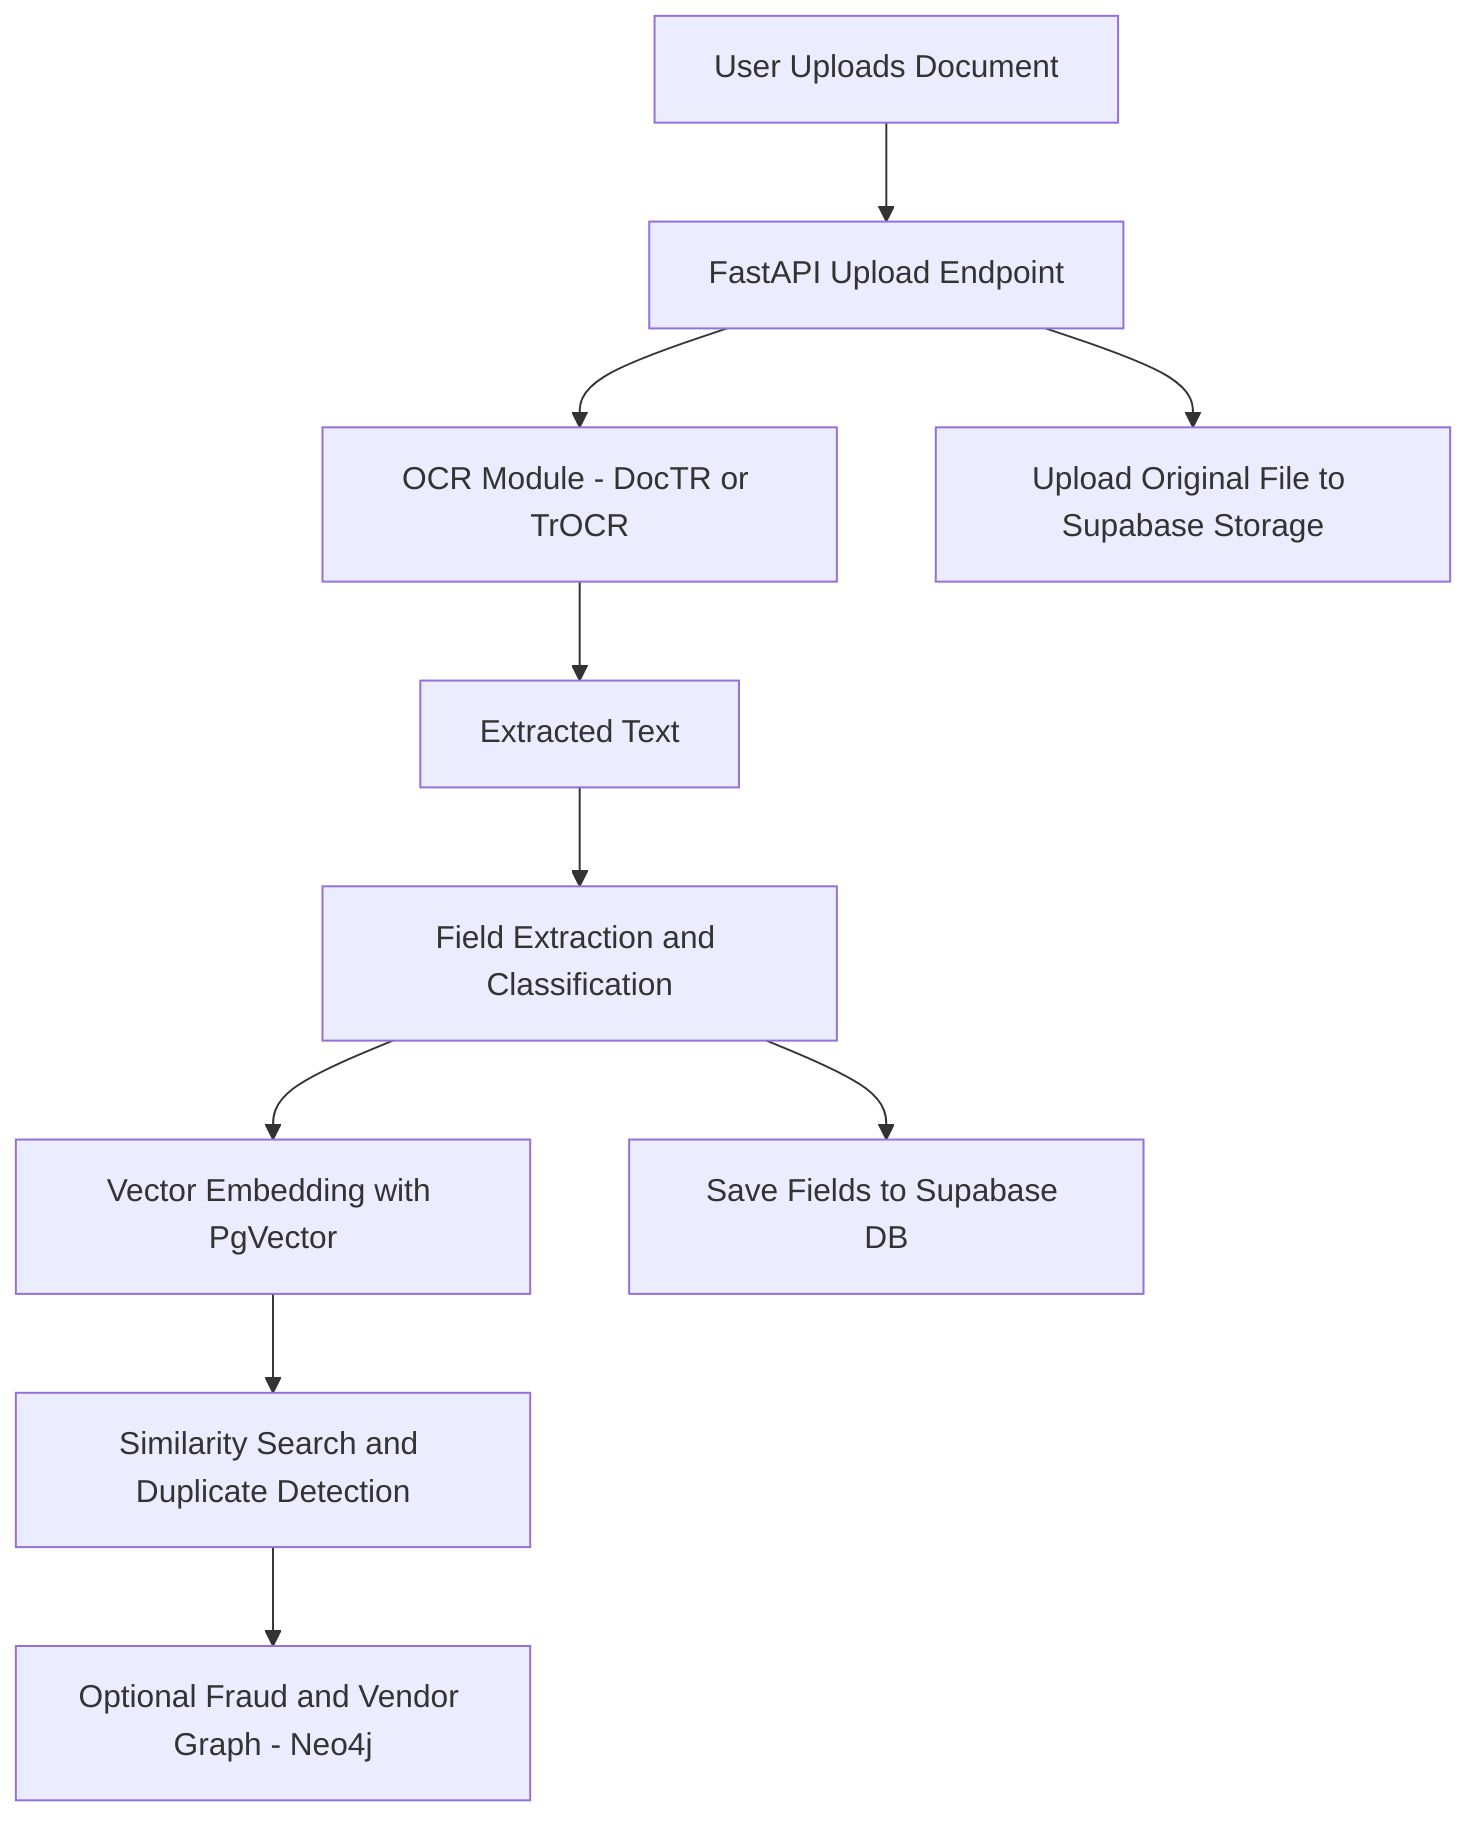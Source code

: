 graph TD
    A[User Uploads Document] --> B[FastAPI Upload Endpoint]
    B --> C[OCR Module - DocTR or TrOCR]
    C --> D[Extracted Text]
    D --> E[Field Extraction and Classification]
    E --> F[Vector Embedding with PgVector]
    F --> G[Similarity Search and Duplicate Detection]
    E --> H[Save Fields to Supabase DB]
    B --> I[Upload Original File to Supabase Storage]
    G --> J[Optional Fraud and Vendor Graph - Neo4j]